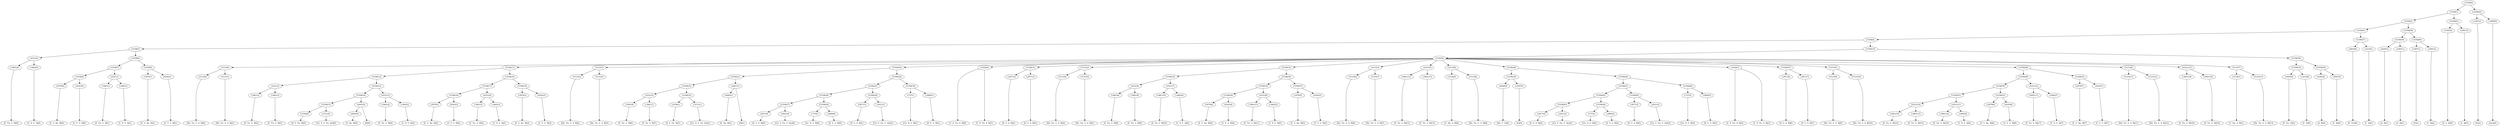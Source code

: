 digraph sample{
"L3461(0)"->"[E  Fis  G  B](0)"
"L3462(0)"->"[C  D  E  A](0)"
"L4321(0)"->"L3461(0)"
"L4321(0)"->"L3462(0)"
"L2979(0)"->"[E  G  Ais  B](0)"
"L4243(0)"->"[C  E  G  B](0)"
"L5358(8)"->"L2979(0)"
"L5358(8)"->"L4243(0)"
"L3461(1)"->"[E  Fis  G  B](1)"
"L3462(1)"->"[C  D  E  A](1)"
"L4321(1)"->"L3461(1)"
"L4321(1)"->"L3462(1)"
"L5358(7)"->"L5358(8)"
"L5358(7)"->"L4321(1)"
"L2979(1)"->"[E  G  Ais  B](1)"
"L4243(1)"->"[C  E  G  B](1)"
"L5358(9)"->"L2979(1)"
"L5358(9)"->"L4243(1)"
"L5358(6)"->"L5358(7)"
"L5358(6)"->"L5358(9)"
"L5358(5)"->"L4321(0)"
"L5358(5)"->"L5358(6)"
"L5123(0)"->"[Dis  Fis  G  A  B](0)"
"L5123(1)"->"[Dis  Fis  G  A  B](1)"
"L5153(0)"->"L5123(0)"
"L5153(0)"->"L5123(1)"
"L3461(2)"->"[E  Fis  G  B](2)"
"L3461(3)"->"[E  Fis  G  B](3)"
"L4321(2)"->"L3461(2)"
"L4321(2)"->"L3461(3)"
"L2556(0)"->"[D  E  Fis  B](0)"
"L3151(0)"->"[Cis  D  E  Fis  Ais](0)"
"L5358(15)"->"L2556(0)"
"L5358(15)"->"L3151(0)"
"L4092(0)"->"[D  Ais  B](0)"
"L4401(0)"->"L4092(0)"
"L4401(0)"->"[B](0)"
"L5358(14)"->"L5358(15)"
"L5358(14)"->"L4401(0)"
"L3461(4)"->"[E  Fis  G  B](4)"
"L3462(2)"->"[C  D  E  A](2)"
"L4321(3)"->"L3461(4)"
"L4321(3)"->"L3462(2)"
"L5358(13)"->"L5358(14)"
"L5358(13)"->"L4321(3)"
"L5358(12)"->"L4321(2)"
"L5358(12)"->"L5358(13)"
"L2979(2)"->"[E  G  Ais  B](2)"
"L4243(2)"->"[C  E  G  B](2)"
"L5358(18)"->"L2979(2)"
"L5358(18)"->"L4243(2)"
"L3461(5)"->"[E  Fis  G  B](5)"
"L3462(3)"->"[C  D  E  A](3)"
"L4321(4)"->"L3461(5)"
"L4321(4)"->"L3462(3)"
"L5358(17)"->"L5358(18)"
"L5358(17)"->"L4321(4)"
"L2979(3)"->"[E  G  Ais  B](3)"
"L4243(3)"->"[C  E  G  B](3)"
"L5358(19)"->"L2979(3)"
"L5358(19)"->"L4243(3)"
"L5358(16)"->"L5358(17)"
"L5358(16)"->"L5358(19)"
"L5358(11)"->"L5358(12)"
"L5358(11)"->"L5358(16)"
"L5123(2)"->"[Dis  Fis  G  A  B](2)"
"L5123(3)"->"[Dis  Fis  G  A  B](3)"
"L5153(1)"->"L5123(2)"
"L5153(1)"->"L5123(3)"
"L3461(6)"->"[E  Fis  G  B](6)"
"L3461(7)"->"[E  Fis  G  B](7)"
"L4321(5)"->"L3461(6)"
"L4321(5)"->"L3461(7)"
"L2556(1)"->"[D  E  Fis  B](1)"
"L3151(1)"->"[Cis  D  E  Fis  Ais](1)"
"L5358(23)"->"L2556(1)"
"L5358(23)"->"L3151(1)"
"L5358(22)"->"L4321(5)"
"L5358(22)"->"L5358(23)"
"L4092(1)"->"[D  Ais  B](1)"
"L4401(1)"->"L4092(1)"
"L4401(1)"->"[B](1)"
"L5358(21)"->"L5358(22)"
"L5358(21)"->"L4401(1)"
"L2871(0)"->"[D  G  A  B](0)"
"L2021(0)"->"[Cis  E  Fis  G  Ais](0)"
"L5358(27)"->"L2871(0)"
"L5358(27)"->"L2021(0)"
"L737(0)"->"[Cis  D  G  B](0)"
"L2800(0)"->"[D  E  G  B](0)"
"L5358(28)"->"L737(0)"
"L5358(28)"->"L2800(0)"
"L5358(26)"->"L5358(27)"
"L5358(26)"->"L5358(28)"
"L2871(1)"->"[D  G  A  B](1)"
"L2021(1)"->"[Cis  E  Fis  G  Ais](1)"
"L5358(29)"->"L2871(1)"
"L5358(29)"->"L2021(1)"
"L5358(25)"->"L5358(26)"
"L5358(25)"->"L5358(29)"
"L737(1)"->"[Cis  D  G  B](1)"
"L2800(1)"->"[D  E  G  B](1)"
"L5358(30)"->"L737(1)"
"L5358(30)"->"L2800(1)"
"L5358(24)"->"L5358(25)"
"L5358(24)"->"L5358(30)"
"L5358(20)"->"L5358(21)"
"L5358(20)"->"L5358(24)"
"L1628(0)"->"[C  D  Fis  A  B](0)"
"L1628(0)"->"[C  D  Fis  A  B](1)"
"L2871(2)"->"[D  G  A  B](2)"
"L2871(3)"->"[D  G  A  B](3)"
"L5358(31)"->"L2871(2)"
"L5358(31)"->"L2871(3)"
"L5123(4)"->"[Dis  Fis  G  A  B](4)"
"L5123(5)"->"[Dis  Fis  G  A  B](5)"
"L5153(2)"->"L5123(4)"
"L5153(2)"->"L5123(5)"
"L3461(8)"->"[E  Fis  G  B](8)"
"L3461(9)"->"[E  Fis  G  B](9)"
"L4321(6)"->"L3461(8)"
"L4321(6)"->"L3461(9)"
"L3461(10)"->"[E  Fis  G  B](10)"
"L3462(4)"->"[C  D  E  A](4)"
"L4321(7)"->"L3461(10)"
"L4321(7)"->"L3462(4)"
"L5358(33)"->"L4321(6)"
"L5358(33)"->"L4321(7)"
"L2979(4)"->"[E  G  Ais  B](4)"
"L4243(4)"->"[C  E  G  B](4)"
"L5358(36)"->"L2979(4)"
"L5358(36)"->"L4243(4)"
"L3461(11)"->"[E  Fis  G  B](11)"
"L3462(5)"->"[C  D  E  A](5)"
"L4321(8)"->"L3461(11)"
"L4321(8)"->"L3462(5)"
"L5358(35)"->"L5358(36)"
"L5358(35)"->"L4321(8)"
"L2979(5)"->"[E  G  Ais  B](5)"
"L4243(5)"->"[C  E  G  B](5)"
"L5358(37)"->"L2979(5)"
"L5358(37)"->"L4243(5)"
"L5358(34)"->"L5358(35)"
"L5358(34)"->"L5358(37)"
"L5358(32)"->"L5358(33)"
"L5358(32)"->"L5358(34)"
"L5123(6)"->"[Dis  Fis  G  A  B](6)"
"L5123(7)"->"[Dis  Fis  G  A  B](7)"
"L5153(3)"->"L5123(6)"
"L5153(3)"->"L5123(7)"
"L3461(12)"->"[E  Fis  G  B](12)"
"L3461(13)"->"[E  Fis  G  B](13)"
"L4321(9)"->"L3461(12)"
"L4321(9)"->"L3461(13)"
"L5124(0)"->"[C  Dis  A  B](0)"
"L5123(8)"->"[Dis  Fis  G  A  B](8)"
"L5153(4)"->"L5124(0)"
"L5153(4)"->"L5123(8)"
"L4448(0)"->"[Dis  E  G](0)"
"L3287(0)"->"[E](0)"
"L5358(39)"->"L4448(0)"
"L5358(39)"->"L3287(0)"
"L2871(4)"->"[D  G  A  B](4)"
"L2021(2)"->"[Cis  E  Fis  G  Ais](2)"
"L5358(43)"->"L2871(4)"
"L5358(43)"->"L2021(2)"
"L737(2)"->"[Cis  D  G  B](2)"
"L2800(2)"->"[D  E  G  B](2)"
"L5358(44)"->"L737(2)"
"L5358(44)"->"L2800(2)"
"L5358(42)"->"L5358(43)"
"L5358(42)"->"L5358(44)"
"L2871(5)"->"[D  G  A  B](5)"
"L2021(3)"->"[Cis  E  Fis  G  Ais](3)"
"L5358(45)"->"L2871(5)"
"L5358(45)"->"L2021(3)"
"L5358(41)"->"L5358(42)"
"L5358(41)"->"L5358(45)"
"L737(3)"->"[Cis  D  G  B](3)"
"L2800(3)"->"[D  E  G  B](3)"
"L5358(46)"->"L737(3)"
"L5358(46)"->"L2800(3)"
"L5358(40)"->"L5358(41)"
"L5358(40)"->"L5358(46)"
"L5358(38)"->"L5358(39)"
"L5358(38)"->"L5358(40)"
"L1628(1)"->"[C  D  Fis  A  B](2)"
"L1628(1)"->"[C  D  Fis  A  B](3)"
"L2871(6)"->"[D  G  A  B](6)"
"L2871(7)"->"[D  G  A  B](7)"
"L5358(47)"->"L2871(6)"
"L5358(47)"->"L2871(7)"
"L5123(9)"->"[Dis  Fis  G  A  B](9)"
"L5123(10)"->"[Dis  Fis  G  A  B](10)"
"L5153(5)"->"L5123(9)"
"L5153(5)"->"L5123(10)"
"L3461(14)"->"[E  Fis  G  B](14)"
"L3461(15)"->"[E  Fis  G  B](15)"
"L4321(10)"->"L3461(14)"
"L4321(10)"->"L3461(15)"
"L3461(16)"->"[E  Fis  G  B](16)"
"L3462(6)"->"[C  D  E  A](6)"
"L4321(11)"->"L3461(16)"
"L4321(11)"->"L3462(6)"
"L5358(51)"->"L4321(10)"
"L5358(51)"->"L4321(11)"
"L2979(6)"->"[E  G  Ais  B](6)"
"L4243(6)"->"[C  E  G  B](6)"
"L5358(52)"->"L2979(6)"
"L5358(52)"->"L4243(6)"
"L5358(50)"->"L5358(51)"
"L5358(50)"->"L5358(52)"
"L3461(17)"->"[E  Fis  G  B](17)"
"L3462(7)"->"[C  D  E  A](7)"
"L4321(12)"->"L3461(17)"
"L4321(12)"->"L3462(7)"
"L5358(49)"->"L5358(50)"
"L5358(49)"->"L4321(12)"
"L2979(7)"->"[E  G  Ais  B](7)"
"L4243(7)"->"[C  E  G  B](7)"
"L5358(53)"->"L2979(7)"
"L5358(53)"->"L4243(7)"
"L5358(48)"->"L5358(49)"
"L5358(48)"->"L5358(53)"
"L5123(11)"->"[Dis  Fis  G  A  B](11)"
"L5123(12)"->"[Dis  Fis  G  A  B](12)"
"L5153(6)"->"L5123(11)"
"L5153(6)"->"L5123(12)"
"L3461(18)"->"[E  Fis  G  B](18)"
"L3461(19)"->"[E  Fis  G  B](19)"
"L4321(13)"->"L3461(18)"
"L4321(13)"->"L3461(19)"
"L5124(1)"->"[C  Dis  A  B](1)"
"L5123(13)"->"[Dis  Fis  G  A  B](13)"
"L5153(7)"->"L5124(1)"
"L5153(7)"->"L5123(13)"
"L5162(0)"->"L5153(0)"
"L5162(0)"->"L5358(11)"
"L5162(0)"->"L5153(1)"
"L5162(0)"->"L5358(20)"
"L5162(0)"->"L1628(0)"
"L5162(0)"->"L5358(31)"
"L5162(0)"->"L5153(2)"
"L5162(0)"->"L5358(32)"
"L5162(0)"->"L5153(3)"
"L5162(0)"->"L4321(9)"
"L5162(0)"->"L5153(4)"
"L5162(0)"->"L5358(38)"
"L5162(0)"->"L1628(1)"
"L5162(0)"->"L5358(47)"
"L5162(0)"->"L5153(5)"
"L5162(0)"->"L5358(48)"
"L5162(0)"->"L5153(6)"
"L5162(0)"->"L4321(13)"
"L5162(0)"->"L5153(7)"
"L2693(0)"->"[E  Fis  G](0)"
"L2214(0)"->"[C  D](0)"
"L5358(55)"->"L2693(0)"
"L5358(55)"->"L2214(0)"
"L4292(0)"->"[A  B](0)"
"L2001(0)"->"[C  B](0)"
"L5358(56)"->"L4292(0)"
"L5358(56)"->"L2001(0)"
"L5358(54)"->"L5358(55)"
"L5358(54)"->"L5358(56)"
"L5358(10)"->"L5162(0)"
"L5358(10)"->"L5358(54)"
"L5358(4)"->"L5358(5)"
"L5358(4)"->"L5358(10)"
"L4834(0)"->"[E  Fis](0)"
"L2214(1)"->"[C  D](1)"
"L5358(57)"->"L4834(0)"
"L5358(57)"->"L2214(1)"
"L5358(3)"->"L5358(4)"
"L5358(3)"->"L5358(57)"
"L4292(1)"->"[A  B](1)"
"L2001(1)"->"[C  B](1)"
"L5358(59)"->"L4292(1)"
"L5358(59)"->"L2001(1)"
"L3287(1)"->"[E](1)"
"L2001(2)"->"[C  B](2)"
"L5358(60)"->"L3287(1)"
"L5358(60)"->"L2001(2)"
"L5358(58)"->"L5358(59)"
"L5358(58)"->"L5358(60)"
"L5358(2)"->"L5358(3)"
"L5358(2)"->"L5358(58)"
"L3345(0)"->"[E  G  B](0)"
"L2001(3)"->"[C  B](3)"
"L5358(61)"->"L3345(0)"
"L5358(61)"->"L2001(3)"
"L5358(1)"->"L5358(2)"
"L5358(1)"->"L5358(61)"
"L3287(2)"->"[E](2)"
"L3609(0)"->"[rest](0)"
"L5358(62)"->"L3287(2)"
"L5358(62)"->"L3609(0)"
"L5358(0)"->"L5358(1)"
"L5358(0)"->"L5358(62)"
{rank = min; "L5358(0)"}
{rank = same; "L5358(1)"; "L5358(62)";}
{rank = same; "L5358(2)"; "L5358(61)"; "L3287(2)"; "L3609(0)";}
{rank = same; "L5358(3)"; "L5358(58)"; "L3345(0)"; "L2001(3)";}
{rank = same; "L5358(4)"; "L5358(57)"; "L5358(59)"; "L5358(60)";}
{rank = same; "L5358(5)"; "L5358(10)"; "L4834(0)"; "L2214(1)"; "L4292(1)"; "L2001(1)"; "L3287(1)"; "L2001(2)";}
{rank = same; "L4321(0)"; "L5358(6)"; "L5162(0)"; "L5358(54)";}
{rank = same; "L3461(0)"; "L3462(0)"; "L5358(7)"; "L5358(9)"; "L5153(0)"; "L5358(11)"; "L5153(1)"; "L5358(20)"; "L1628(0)"; "L5358(31)"; "L5153(2)"; "L5358(32)"; "L5153(3)"; "L4321(9)"; "L5153(4)"; "L5358(38)"; "L1628(1)"; "L5358(47)"; "L5153(5)"; "L5358(48)"; "L5153(6)"; "L4321(13)"; "L5153(7)"; "L5358(55)"; "L5358(56)";}
{rank = same; "L5358(8)"; "L4321(1)"; "L2979(1)"; "L4243(1)"; "L5123(0)"; "L5123(1)"; "L5358(12)"; "L5358(16)"; "L5123(2)"; "L5123(3)"; "L5358(21)"; "L5358(24)"; "L2871(2)"; "L2871(3)"; "L5123(4)"; "L5123(5)"; "L5358(33)"; "L5358(34)"; "L5123(6)"; "L5123(7)"; "L3461(12)"; "L3461(13)"; "L5124(0)"; "L5123(8)"; "L5358(39)"; "L5358(40)"; "L2871(6)"; "L2871(7)"; "L5123(9)"; "L5123(10)"; "L5358(49)"; "L5358(53)"; "L5123(11)"; "L5123(12)"; "L3461(18)"; "L3461(19)"; "L5124(1)"; "L5123(13)"; "L2693(0)"; "L2214(0)"; "L4292(0)"; "L2001(0)";}
{rank = same; "L2979(0)"; "L4243(0)"; "L3461(1)"; "L3462(1)"; "L4321(2)"; "L5358(13)"; "L5358(17)"; "L5358(19)"; "L5358(22)"; "L4401(1)"; "L5358(25)"; "L5358(30)"; "L4321(6)"; "L4321(7)"; "L5358(35)"; "L5358(37)"; "L4448(0)"; "L3287(0)"; "L5358(41)"; "L5358(46)"; "L5358(50)"; "L4321(12)"; "L2979(7)"; "L4243(7)";}
{rank = same; "L3461(2)"; "L3461(3)"; "L5358(14)"; "L4321(3)"; "L5358(18)"; "L4321(4)"; "L2979(3)"; "L4243(3)"; "L4321(5)"; "L5358(23)"; "L4092(1)"; "L5358(26)"; "L5358(29)"; "L737(1)"; "L2800(1)"; "L3461(8)"; "L3461(9)"; "L3461(10)"; "L3462(4)"; "L5358(36)"; "L4321(8)"; "L2979(5)"; "L4243(5)"; "L5358(42)"; "L5358(45)"; "L737(3)"; "L2800(3)"; "L5358(51)"; "L5358(52)"; "L3461(17)"; "L3462(7)";}
{rank = same; "L5358(15)"; "L4401(0)"; "L3461(4)"; "L3462(2)"; "L2979(2)"; "L4243(2)"; "L3461(5)"; "L3462(3)"; "L3461(6)"; "L3461(7)"; "L2556(1)"; "L3151(1)"; "L5358(27)"; "L5358(28)"; "L2871(1)"; "L2021(1)"; "L2979(4)"; "L4243(4)"; "L3461(11)"; "L3462(5)"; "L5358(43)"; "L5358(44)"; "L2871(5)"; "L2021(3)"; "L4321(10)"; "L4321(11)"; "L2979(6)"; "L4243(6)";}
{rank = same; "L2556(0)"; "L3151(0)"; "L4092(0)"; "L2871(0)"; "L2021(0)"; "L737(0)"; "L2800(0)"; "L2871(4)"; "L2021(2)"; "L737(2)"; "L2800(2)"; "L3461(14)"; "L3461(15)"; "L3461(16)"; "L3462(6)";}
{rank = max; "[A  B](0)"; "[A  B](1)"; "[B](0)"; "[B](1)"; "[C  B](0)"; "[C  B](1)"; "[C  B](2)"; "[C  B](3)"; "[C  D  E  A](0)"; "[C  D  E  A](1)"; "[C  D  E  A](2)"; "[C  D  E  A](3)"; "[C  D  E  A](4)"; "[C  D  E  A](5)"; "[C  D  E  A](6)"; "[C  D  E  A](7)"; "[C  D  Fis  A  B](0)"; "[C  D  Fis  A  B](1)"; "[C  D  Fis  A  B](2)"; "[C  D  Fis  A  B](3)"; "[C  D](0)"; "[C  D](1)"; "[C  Dis  A  B](0)"; "[C  Dis  A  B](1)"; "[C  E  G  B](0)"; "[C  E  G  B](1)"; "[C  E  G  B](2)"; "[C  E  G  B](3)"; "[C  E  G  B](4)"; "[C  E  G  B](5)"; "[C  E  G  B](6)"; "[C  E  G  B](7)"; "[Cis  D  E  Fis  Ais](0)"; "[Cis  D  E  Fis  Ais](1)"; "[Cis  D  G  B](0)"; "[Cis  D  G  B](1)"; "[Cis  D  G  B](2)"; "[Cis  D  G  B](3)"; "[Cis  E  Fis  G  Ais](0)"; "[Cis  E  Fis  G  Ais](1)"; "[Cis  E  Fis  G  Ais](2)"; "[Cis  E  Fis  G  Ais](3)"; "[D  Ais  B](0)"; "[D  Ais  B](1)"; "[D  E  Fis  B](0)"; "[D  E  Fis  B](1)"; "[D  E  G  B](0)"; "[D  E  G  B](1)"; "[D  E  G  B](2)"; "[D  E  G  B](3)"; "[D  G  A  B](0)"; "[D  G  A  B](1)"; "[D  G  A  B](2)"; "[D  G  A  B](3)"; "[D  G  A  B](4)"; "[D  G  A  B](5)"; "[D  G  A  B](6)"; "[D  G  A  B](7)"; "[Dis  E  G](0)"; "[Dis  Fis  G  A  B](0)"; "[Dis  Fis  G  A  B](1)"; "[Dis  Fis  G  A  B](10)"; "[Dis  Fis  G  A  B](11)"; "[Dis  Fis  G  A  B](12)"; "[Dis  Fis  G  A  B](13)"; "[Dis  Fis  G  A  B](2)"; "[Dis  Fis  G  A  B](3)"; "[Dis  Fis  G  A  B](4)"; "[Dis  Fis  G  A  B](5)"; "[Dis  Fis  G  A  B](6)"; "[Dis  Fis  G  A  B](7)"; "[Dis  Fis  G  A  B](8)"; "[Dis  Fis  G  A  B](9)"; "[E  Fis  G  B](0)"; "[E  Fis  G  B](1)"; "[E  Fis  G  B](10)"; "[E  Fis  G  B](11)"; "[E  Fis  G  B](12)"; "[E  Fis  G  B](13)"; "[E  Fis  G  B](14)"; "[E  Fis  G  B](15)"; "[E  Fis  G  B](16)"; "[E  Fis  G  B](17)"; "[E  Fis  G  B](18)"; "[E  Fis  G  B](19)"; "[E  Fis  G  B](2)"; "[E  Fis  G  B](3)"; "[E  Fis  G  B](4)"; "[E  Fis  G  B](5)"; "[E  Fis  G  B](6)"; "[E  Fis  G  B](7)"; "[E  Fis  G  B](8)"; "[E  Fis  G  B](9)"; "[E  Fis  G](0)"; "[E  Fis](0)"; "[E  G  Ais  B](0)"; "[E  G  Ais  B](1)"; "[E  G  Ais  B](2)"; "[E  G  Ais  B](3)"; "[E  G  Ais  B](4)"; "[E  G  Ais  B](5)"; "[E  G  Ais  B](6)"; "[E  G  Ais  B](7)"; "[E  G  B](0)"; "[E](0)"; "[E](1)"; "[E](2)"; "[rest](0)";}
}